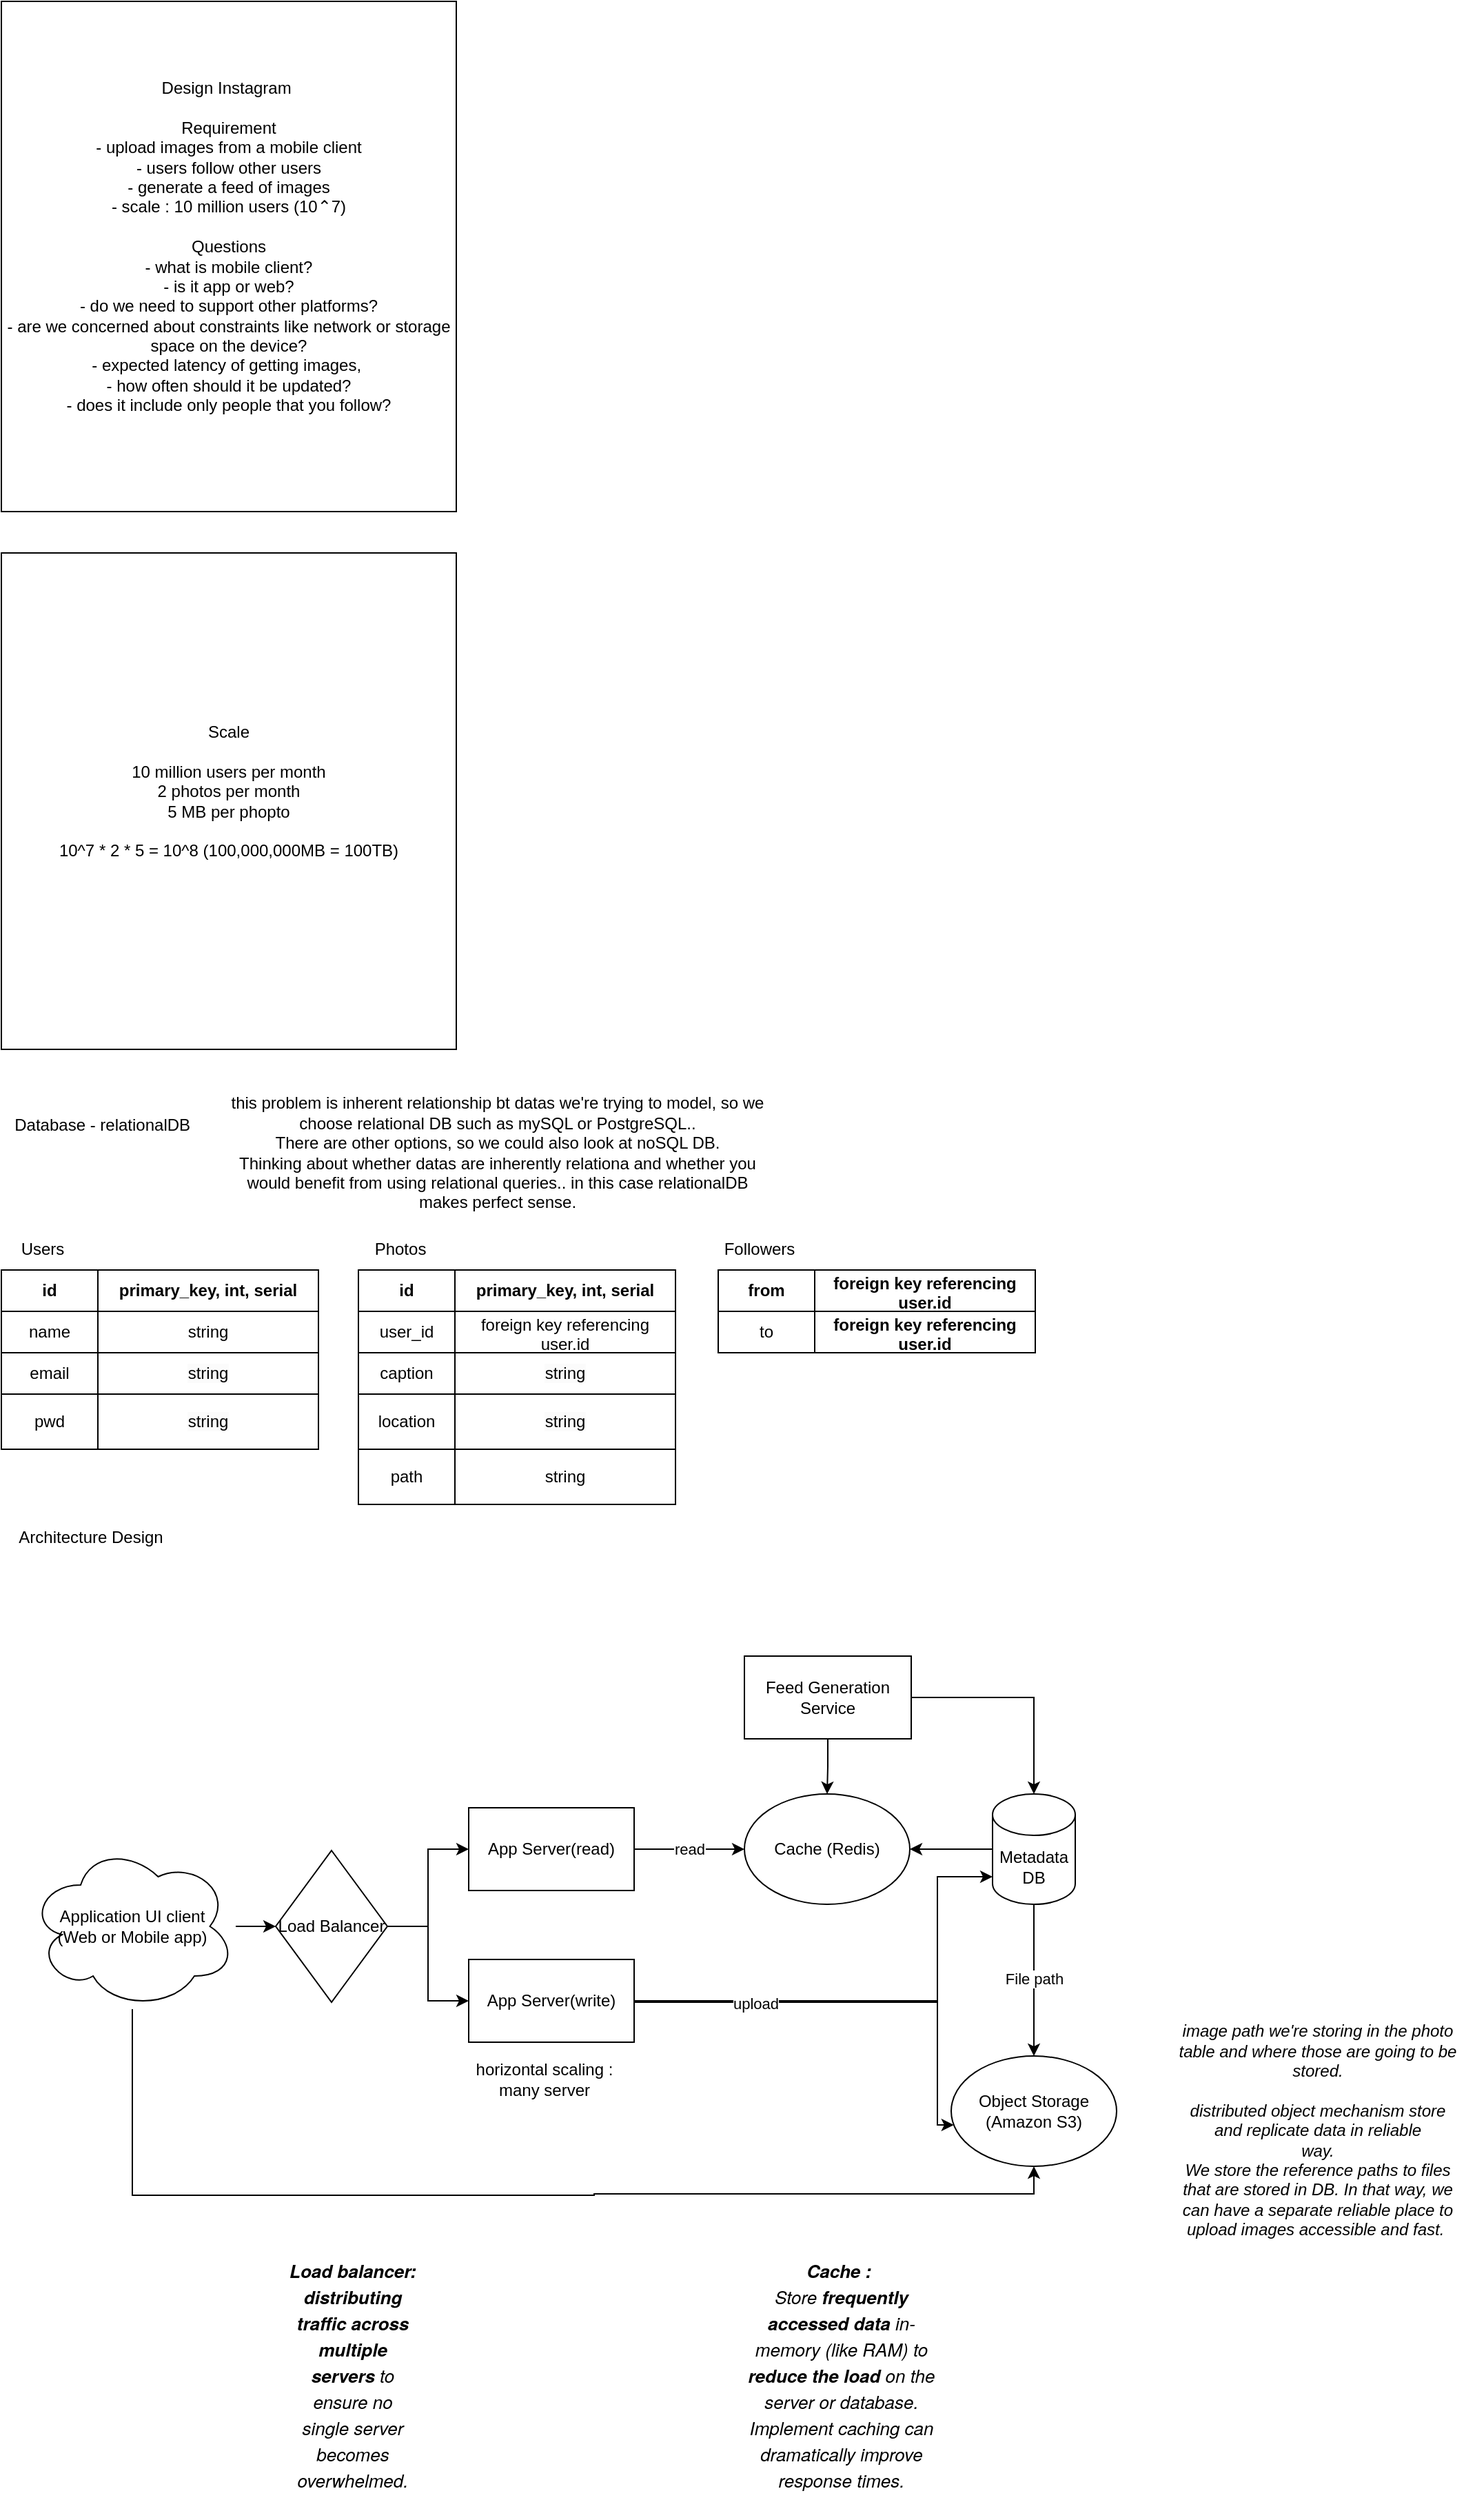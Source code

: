 <mxfile version="24.7.10">
  <diagram name="페이지-1" id="n3FaygGf_qBq6oKuwklL">
    <mxGraphModel dx="1229" dy="1183" grid="1" gridSize="10" guides="1" tooltips="1" connect="1" arrows="1" fold="1" page="1" pageScale="1" pageWidth="827" pageHeight="1169" math="0" shadow="0">
      <root>
        <mxCell id="0" />
        <mxCell id="1" parent="0" />
        <mxCell id="GIXLO-u4NTBJi5lBHRE4-1" value="Design Instagram&amp;nbsp;&lt;div&gt;&lt;br&gt;&lt;/div&gt;&lt;div&gt;Requirement&lt;/div&gt;&lt;div&gt;- upload images from a mobile client&lt;/div&gt;&lt;div&gt;- users follow other users&lt;/div&gt;&lt;div&gt;- generate a feed of images&lt;/div&gt;&lt;div&gt;- scale : 10 million users (10⌃7)&lt;/div&gt;&lt;div&gt;&lt;br&gt;&lt;/div&gt;&lt;div&gt;Questions&lt;/div&gt;&lt;div&gt;- what is mobile client?&lt;/div&gt;&lt;div&gt;- is it app or web?&lt;/div&gt;&lt;div&gt;- do we need to support other platforms?&lt;/div&gt;&lt;div&gt;- are we concerned about constraints like network or storage space on the device?&lt;/div&gt;&lt;div&gt;- expected latency of getting images,&amp;nbsp;&lt;/div&gt;&lt;div&gt;- how often should it be updated?&lt;/div&gt;&lt;div&gt;- does it include only people that you follow?&lt;/div&gt;&lt;div&gt;&lt;br&gt;&lt;/div&gt;" style="rounded=0;whiteSpace=wrap;html=1;" vertex="1" parent="1">
          <mxGeometry x="40" y="40" width="330" height="370" as="geometry" />
        </mxCell>
        <mxCell id="GIXLO-u4NTBJi5lBHRE4-2" value="Scale&lt;div&gt;&lt;br&gt;&lt;div&gt;10 million users per month&lt;/div&gt;&lt;div&gt;2 photos per month&lt;/div&gt;&lt;div&gt;5 MB per phopto&lt;/div&gt;&lt;div&gt;&lt;br&gt;&lt;/div&gt;&lt;div&gt;10^7 * 2 * 5 = 10^8 (100,000,000MB = 100TB)&lt;/div&gt;&lt;div&gt;&lt;br&gt;&lt;/div&gt;&lt;/div&gt;" style="rounded=0;whiteSpace=wrap;html=1;" vertex="1" parent="1">
          <mxGeometry x="40" y="440" width="330" height="360" as="geometry" />
        </mxCell>
        <mxCell id="GIXLO-u4NTBJi5lBHRE4-3" value="" style="shape=table;startSize=0;container=1;collapsible=0;childLayout=tableLayout;" vertex="1" parent="1">
          <mxGeometry x="40" y="960" width="230" height="130" as="geometry" />
        </mxCell>
        <mxCell id="GIXLO-u4NTBJi5lBHRE4-4" value="" style="shape=tableRow;horizontal=0;startSize=0;swimlaneHead=0;swimlaneBody=0;strokeColor=inherit;top=0;left=0;bottom=0;right=0;collapsible=0;dropTarget=0;fillColor=none;points=[[0,0.5],[1,0.5]];portConstraint=eastwest;" vertex="1" parent="GIXLO-u4NTBJi5lBHRE4-3">
          <mxGeometry width="230" height="30" as="geometry" />
        </mxCell>
        <mxCell id="GIXLO-u4NTBJi5lBHRE4-5" value="&lt;b&gt;id&lt;/b&gt;" style="shape=partialRectangle;html=1;whiteSpace=wrap;connectable=0;strokeColor=inherit;overflow=hidden;fillColor=none;top=0;left=0;bottom=0;right=0;pointerEvents=1;" vertex="1" parent="GIXLO-u4NTBJi5lBHRE4-4">
          <mxGeometry width="70" height="30" as="geometry">
            <mxRectangle width="70" height="30" as="alternateBounds" />
          </mxGeometry>
        </mxCell>
        <mxCell id="GIXLO-u4NTBJi5lBHRE4-6" value="&lt;b&gt;primary_key, int, serial&lt;/b&gt;" style="shape=partialRectangle;html=1;whiteSpace=wrap;connectable=0;strokeColor=inherit;overflow=hidden;fillColor=none;top=0;left=0;bottom=0;right=0;pointerEvents=1;" vertex="1" parent="GIXLO-u4NTBJi5lBHRE4-4">
          <mxGeometry x="70" width="160" height="30" as="geometry">
            <mxRectangle width="160" height="30" as="alternateBounds" />
          </mxGeometry>
        </mxCell>
        <mxCell id="GIXLO-u4NTBJi5lBHRE4-17" style="shape=tableRow;horizontal=0;startSize=0;swimlaneHead=0;swimlaneBody=0;strokeColor=inherit;top=0;left=0;bottom=0;right=0;collapsible=0;dropTarget=0;fillColor=none;points=[[0,0.5],[1,0.5]];portConstraint=eastwest;" vertex="1" parent="GIXLO-u4NTBJi5lBHRE4-3">
          <mxGeometry y="30" width="230" height="30" as="geometry" />
        </mxCell>
        <mxCell id="GIXLO-u4NTBJi5lBHRE4-18" value="name" style="shape=partialRectangle;html=1;whiteSpace=wrap;connectable=0;strokeColor=inherit;overflow=hidden;fillColor=none;top=0;left=0;bottom=0;right=0;pointerEvents=1;" vertex="1" parent="GIXLO-u4NTBJi5lBHRE4-17">
          <mxGeometry width="70" height="30" as="geometry">
            <mxRectangle width="70" height="30" as="alternateBounds" />
          </mxGeometry>
        </mxCell>
        <mxCell id="GIXLO-u4NTBJi5lBHRE4-19" value="string" style="shape=partialRectangle;html=1;whiteSpace=wrap;connectable=0;strokeColor=inherit;overflow=hidden;fillColor=none;top=0;left=0;bottom=0;right=0;pointerEvents=1;" vertex="1" parent="GIXLO-u4NTBJi5lBHRE4-17">
          <mxGeometry x="70" width="160" height="30" as="geometry">
            <mxRectangle width="160" height="30" as="alternateBounds" />
          </mxGeometry>
        </mxCell>
        <mxCell id="GIXLO-u4NTBJi5lBHRE4-14" style="shape=tableRow;horizontal=0;startSize=0;swimlaneHead=0;swimlaneBody=0;strokeColor=inherit;top=0;left=0;bottom=0;right=0;collapsible=0;dropTarget=0;fillColor=none;points=[[0,0.5],[1,0.5]];portConstraint=eastwest;" vertex="1" parent="GIXLO-u4NTBJi5lBHRE4-3">
          <mxGeometry y="60" width="230" height="30" as="geometry" />
        </mxCell>
        <mxCell id="GIXLO-u4NTBJi5lBHRE4-15" value="email" style="shape=partialRectangle;html=1;whiteSpace=wrap;connectable=0;strokeColor=inherit;overflow=hidden;fillColor=none;top=0;left=0;bottom=0;right=0;pointerEvents=1;" vertex="1" parent="GIXLO-u4NTBJi5lBHRE4-14">
          <mxGeometry width="70" height="30" as="geometry">
            <mxRectangle width="70" height="30" as="alternateBounds" />
          </mxGeometry>
        </mxCell>
        <mxCell id="GIXLO-u4NTBJi5lBHRE4-16" value="&lt;span style=&quot;caret-color: rgb(0, 0, 0); color: rgb(0, 0, 0); font-family: Helvetica; font-size: 12px; font-style: normal; font-variant-caps: normal; font-weight: 400; letter-spacing: normal; orphans: auto; text-align: center; text-indent: 0px; text-transform: none; white-space: normal; widows: auto; word-spacing: 0px; -webkit-text-stroke-width: 0px; background-color: rgb(251, 251, 251); text-decoration: none; display: inline !important; float: none;&quot;&gt;string&lt;/span&gt;" style="shape=partialRectangle;html=1;whiteSpace=wrap;connectable=0;strokeColor=inherit;overflow=hidden;fillColor=none;top=0;left=0;bottom=0;right=0;pointerEvents=1;" vertex="1" parent="GIXLO-u4NTBJi5lBHRE4-14">
          <mxGeometry x="70" width="160" height="30" as="geometry">
            <mxRectangle width="160" height="30" as="alternateBounds" />
          </mxGeometry>
        </mxCell>
        <mxCell id="GIXLO-u4NTBJi5lBHRE4-7" value="" style="shape=tableRow;horizontal=0;startSize=0;swimlaneHead=0;swimlaneBody=0;strokeColor=inherit;top=0;left=0;bottom=0;right=0;collapsible=0;dropTarget=0;fillColor=none;points=[[0,0.5],[1,0.5]];portConstraint=eastwest;" vertex="1" parent="GIXLO-u4NTBJi5lBHRE4-3">
          <mxGeometry y="90" width="230" height="40" as="geometry" />
        </mxCell>
        <mxCell id="GIXLO-u4NTBJi5lBHRE4-8" value="pwd" style="shape=partialRectangle;html=1;whiteSpace=wrap;connectable=0;strokeColor=inherit;overflow=hidden;fillColor=none;top=0;left=0;bottom=0;right=0;pointerEvents=1;" vertex="1" parent="GIXLO-u4NTBJi5lBHRE4-7">
          <mxGeometry width="70" height="40" as="geometry">
            <mxRectangle width="70" height="40" as="alternateBounds" />
          </mxGeometry>
        </mxCell>
        <mxCell id="GIXLO-u4NTBJi5lBHRE4-9" value="&lt;span style=&quot;caret-color: rgb(0, 0, 0); color: rgb(0, 0, 0); font-family: Helvetica; font-size: 12px; font-style: normal; font-variant-caps: normal; font-weight: 400; letter-spacing: normal; orphans: auto; text-align: center; text-indent: 0px; text-transform: none; white-space: normal; widows: auto; word-spacing: 0px; -webkit-text-stroke-width: 0px; background-color: rgb(251, 251, 251); text-decoration: none; display: inline !important; float: none;&quot;&gt;string&lt;/span&gt;" style="shape=partialRectangle;html=1;whiteSpace=wrap;connectable=0;strokeColor=inherit;overflow=hidden;fillColor=none;top=0;left=0;bottom=0;right=0;pointerEvents=1;" vertex="1" parent="GIXLO-u4NTBJi5lBHRE4-7">
          <mxGeometry x="70" width="160" height="40" as="geometry">
            <mxRectangle width="160" height="40" as="alternateBounds" />
          </mxGeometry>
        </mxCell>
        <mxCell id="GIXLO-u4NTBJi5lBHRE4-11" value="Database - relationalDB&amp;nbsp;" style="text;html=1;align=center;verticalAlign=middle;whiteSpace=wrap;rounded=0;" vertex="1" parent="1">
          <mxGeometry x="40" y="840" width="150" height="30" as="geometry" />
        </mxCell>
        <mxCell id="GIXLO-u4NTBJi5lBHRE4-12" value="this problem is inherent relationship bt datas we&#39;re trying to model, so we choose relational DB such as mySQL or PostgreSQL..&lt;div&gt;There are other options, so we could also look at noSQL DB.&lt;/div&gt;&lt;div&gt;Thinking about whether datas are inherently relationa and whether you would benefit from using relational queries.. in this case relationalDB makes perfect sense.&lt;/div&gt;" style="text;html=1;align=center;verticalAlign=middle;whiteSpace=wrap;rounded=0;" vertex="1" parent="1">
          <mxGeometry x="200" y="850" width="400" height="50" as="geometry" />
        </mxCell>
        <mxCell id="GIXLO-u4NTBJi5lBHRE4-13" value="Users" style="text;html=1;align=center;verticalAlign=middle;whiteSpace=wrap;rounded=0;" vertex="1" parent="1">
          <mxGeometry x="40" y="930" width="60" height="30" as="geometry" />
        </mxCell>
        <mxCell id="GIXLO-u4NTBJi5lBHRE4-20" value="" style="shape=table;startSize=0;container=1;collapsible=0;childLayout=tableLayout;" vertex="1" parent="1">
          <mxGeometry x="299" y="960" width="230" height="170" as="geometry" />
        </mxCell>
        <mxCell id="GIXLO-u4NTBJi5lBHRE4-21" value="" style="shape=tableRow;horizontal=0;startSize=0;swimlaneHead=0;swimlaneBody=0;strokeColor=inherit;top=0;left=0;bottom=0;right=0;collapsible=0;dropTarget=0;fillColor=none;points=[[0,0.5],[1,0.5]];portConstraint=eastwest;" vertex="1" parent="GIXLO-u4NTBJi5lBHRE4-20">
          <mxGeometry width="230" height="30" as="geometry" />
        </mxCell>
        <mxCell id="GIXLO-u4NTBJi5lBHRE4-22" value="&lt;b&gt;id&lt;/b&gt;" style="shape=partialRectangle;html=1;whiteSpace=wrap;connectable=0;strokeColor=inherit;overflow=hidden;fillColor=none;top=0;left=0;bottom=0;right=0;pointerEvents=1;" vertex="1" parent="GIXLO-u4NTBJi5lBHRE4-21">
          <mxGeometry width="70" height="30" as="geometry">
            <mxRectangle width="70" height="30" as="alternateBounds" />
          </mxGeometry>
        </mxCell>
        <mxCell id="GIXLO-u4NTBJi5lBHRE4-23" value="&lt;b&gt;primary_key, int, serial&lt;/b&gt;" style="shape=partialRectangle;html=1;whiteSpace=wrap;connectable=0;strokeColor=inherit;overflow=hidden;fillColor=none;top=0;left=0;bottom=0;right=0;pointerEvents=1;" vertex="1" parent="GIXLO-u4NTBJi5lBHRE4-21">
          <mxGeometry x="70" width="160" height="30" as="geometry">
            <mxRectangle width="160" height="30" as="alternateBounds" />
          </mxGeometry>
        </mxCell>
        <mxCell id="GIXLO-u4NTBJi5lBHRE4-24" style="shape=tableRow;horizontal=0;startSize=0;swimlaneHead=0;swimlaneBody=0;strokeColor=inherit;top=0;left=0;bottom=0;right=0;collapsible=0;dropTarget=0;fillColor=none;points=[[0,0.5],[1,0.5]];portConstraint=eastwest;" vertex="1" parent="GIXLO-u4NTBJi5lBHRE4-20">
          <mxGeometry y="30" width="230" height="30" as="geometry" />
        </mxCell>
        <mxCell id="GIXLO-u4NTBJi5lBHRE4-25" value="user_id" style="shape=partialRectangle;html=1;whiteSpace=wrap;connectable=0;strokeColor=inherit;overflow=hidden;fillColor=none;top=0;left=0;bottom=0;right=0;pointerEvents=1;" vertex="1" parent="GIXLO-u4NTBJi5lBHRE4-24">
          <mxGeometry width="70" height="30" as="geometry">
            <mxRectangle width="70" height="30" as="alternateBounds" />
          </mxGeometry>
        </mxCell>
        <mxCell id="GIXLO-u4NTBJi5lBHRE4-26" value="foreign key referencing user.id" style="shape=partialRectangle;html=1;whiteSpace=wrap;connectable=0;strokeColor=inherit;overflow=hidden;fillColor=none;top=0;left=0;bottom=0;right=0;pointerEvents=1;" vertex="1" parent="GIXLO-u4NTBJi5lBHRE4-24">
          <mxGeometry x="70" width="160" height="30" as="geometry">
            <mxRectangle width="160" height="30" as="alternateBounds" />
          </mxGeometry>
        </mxCell>
        <mxCell id="GIXLO-u4NTBJi5lBHRE4-27" style="shape=tableRow;horizontal=0;startSize=0;swimlaneHead=0;swimlaneBody=0;strokeColor=inherit;top=0;left=0;bottom=0;right=0;collapsible=0;dropTarget=0;fillColor=none;points=[[0,0.5],[1,0.5]];portConstraint=eastwest;" vertex="1" parent="GIXLO-u4NTBJi5lBHRE4-20">
          <mxGeometry y="60" width="230" height="30" as="geometry" />
        </mxCell>
        <mxCell id="GIXLO-u4NTBJi5lBHRE4-28" value="caption" style="shape=partialRectangle;html=1;whiteSpace=wrap;connectable=0;strokeColor=inherit;overflow=hidden;fillColor=none;top=0;left=0;bottom=0;right=0;pointerEvents=1;" vertex="1" parent="GIXLO-u4NTBJi5lBHRE4-27">
          <mxGeometry width="70" height="30" as="geometry">
            <mxRectangle width="70" height="30" as="alternateBounds" />
          </mxGeometry>
        </mxCell>
        <mxCell id="GIXLO-u4NTBJi5lBHRE4-29" value="&lt;span style=&quot;caret-color: rgb(0, 0, 0); color: rgb(0, 0, 0); font-family: Helvetica; font-size: 12px; font-style: normal; font-variant-caps: normal; font-weight: 400; letter-spacing: normal; orphans: auto; text-align: center; text-indent: 0px; text-transform: none; white-space: normal; widows: auto; word-spacing: 0px; -webkit-text-stroke-width: 0px; background-color: rgb(251, 251, 251); text-decoration: none; display: inline !important; float: none;&quot;&gt;string&lt;/span&gt;" style="shape=partialRectangle;html=1;whiteSpace=wrap;connectable=0;strokeColor=inherit;overflow=hidden;fillColor=none;top=0;left=0;bottom=0;right=0;pointerEvents=1;" vertex="1" parent="GIXLO-u4NTBJi5lBHRE4-27">
          <mxGeometry x="70" width="160" height="30" as="geometry">
            <mxRectangle width="160" height="30" as="alternateBounds" />
          </mxGeometry>
        </mxCell>
        <mxCell id="GIXLO-u4NTBJi5lBHRE4-30" value="" style="shape=tableRow;horizontal=0;startSize=0;swimlaneHead=0;swimlaneBody=0;strokeColor=inherit;top=0;left=0;bottom=0;right=0;collapsible=0;dropTarget=0;fillColor=none;points=[[0,0.5],[1,0.5]];portConstraint=eastwest;" vertex="1" parent="GIXLO-u4NTBJi5lBHRE4-20">
          <mxGeometry y="90" width="230" height="40" as="geometry" />
        </mxCell>
        <mxCell id="GIXLO-u4NTBJi5lBHRE4-31" value="location" style="shape=partialRectangle;html=1;whiteSpace=wrap;connectable=0;strokeColor=inherit;overflow=hidden;fillColor=none;top=0;left=0;bottom=0;right=0;pointerEvents=1;" vertex="1" parent="GIXLO-u4NTBJi5lBHRE4-30">
          <mxGeometry width="70" height="40" as="geometry">
            <mxRectangle width="70" height="40" as="alternateBounds" />
          </mxGeometry>
        </mxCell>
        <mxCell id="GIXLO-u4NTBJi5lBHRE4-32" value="&lt;span style=&quot;caret-color: rgb(0, 0, 0); color: rgb(0, 0, 0); font-family: Helvetica; font-size: 12px; font-style: normal; font-variant-caps: normal; font-weight: 400; letter-spacing: normal; orphans: auto; text-align: center; text-indent: 0px; text-transform: none; white-space: normal; widows: auto; word-spacing: 0px; -webkit-text-stroke-width: 0px; background-color: rgb(251, 251, 251); text-decoration: none; display: inline !important; float: none;&quot;&gt;string&lt;/span&gt;" style="shape=partialRectangle;html=1;whiteSpace=wrap;connectable=0;strokeColor=inherit;overflow=hidden;fillColor=none;top=0;left=0;bottom=0;right=0;pointerEvents=1;" vertex="1" parent="GIXLO-u4NTBJi5lBHRE4-30">
          <mxGeometry x="70" width="160" height="40" as="geometry">
            <mxRectangle width="160" height="40" as="alternateBounds" />
          </mxGeometry>
        </mxCell>
        <mxCell id="GIXLO-u4NTBJi5lBHRE4-51" style="shape=tableRow;horizontal=0;startSize=0;swimlaneHead=0;swimlaneBody=0;strokeColor=inherit;top=0;left=0;bottom=0;right=0;collapsible=0;dropTarget=0;fillColor=none;points=[[0,0.5],[1,0.5]];portConstraint=eastwest;" vertex="1" parent="GIXLO-u4NTBJi5lBHRE4-20">
          <mxGeometry y="130" width="230" height="40" as="geometry" />
        </mxCell>
        <mxCell id="GIXLO-u4NTBJi5lBHRE4-52" value="path" style="shape=partialRectangle;html=1;whiteSpace=wrap;connectable=0;strokeColor=inherit;overflow=hidden;fillColor=none;top=0;left=0;bottom=0;right=0;pointerEvents=1;" vertex="1" parent="GIXLO-u4NTBJi5lBHRE4-51">
          <mxGeometry width="70" height="40" as="geometry">
            <mxRectangle width="70" height="40" as="alternateBounds" />
          </mxGeometry>
        </mxCell>
        <mxCell id="GIXLO-u4NTBJi5lBHRE4-53" value="string" style="shape=partialRectangle;html=1;whiteSpace=wrap;connectable=0;strokeColor=inherit;overflow=hidden;fillColor=none;top=0;left=0;bottom=0;right=0;pointerEvents=1;" vertex="1" parent="GIXLO-u4NTBJi5lBHRE4-51">
          <mxGeometry x="70" width="160" height="40" as="geometry">
            <mxRectangle width="160" height="40" as="alternateBounds" />
          </mxGeometry>
        </mxCell>
        <mxCell id="GIXLO-u4NTBJi5lBHRE4-33" value="" style="shape=table;startSize=0;container=1;collapsible=0;childLayout=tableLayout;" vertex="1" parent="1">
          <mxGeometry x="560" y="960" width="230" height="60" as="geometry" />
        </mxCell>
        <mxCell id="GIXLO-u4NTBJi5lBHRE4-34" value="" style="shape=tableRow;horizontal=0;startSize=0;swimlaneHead=0;swimlaneBody=0;strokeColor=inherit;top=0;left=0;bottom=0;right=0;collapsible=0;dropTarget=0;fillColor=none;points=[[0,0.5],[1,0.5]];portConstraint=eastwest;" vertex="1" parent="GIXLO-u4NTBJi5lBHRE4-33">
          <mxGeometry width="230" height="30" as="geometry" />
        </mxCell>
        <mxCell id="GIXLO-u4NTBJi5lBHRE4-35" value="&lt;b&gt;from&lt;/b&gt;" style="shape=partialRectangle;html=1;whiteSpace=wrap;connectable=0;strokeColor=inherit;overflow=hidden;fillColor=none;top=0;left=0;bottom=0;right=0;pointerEvents=1;" vertex="1" parent="GIXLO-u4NTBJi5lBHRE4-34">
          <mxGeometry width="70" height="30" as="geometry">
            <mxRectangle width="70" height="30" as="alternateBounds" />
          </mxGeometry>
        </mxCell>
        <mxCell id="GIXLO-u4NTBJi5lBHRE4-36" value="&lt;b&gt;foreign key referencing user.id&lt;/b&gt;" style="shape=partialRectangle;html=1;whiteSpace=wrap;connectable=0;strokeColor=inherit;overflow=hidden;fillColor=none;top=0;left=0;bottom=0;right=0;pointerEvents=1;" vertex="1" parent="GIXLO-u4NTBJi5lBHRE4-34">
          <mxGeometry x="70" width="160" height="30" as="geometry">
            <mxRectangle width="160" height="30" as="alternateBounds" />
          </mxGeometry>
        </mxCell>
        <mxCell id="GIXLO-u4NTBJi5lBHRE4-37" style="shape=tableRow;horizontal=0;startSize=0;swimlaneHead=0;swimlaneBody=0;strokeColor=inherit;top=0;left=0;bottom=0;right=0;collapsible=0;dropTarget=0;fillColor=none;points=[[0,0.5],[1,0.5]];portConstraint=eastwest;" vertex="1" parent="GIXLO-u4NTBJi5lBHRE4-33">
          <mxGeometry y="30" width="230" height="30" as="geometry" />
        </mxCell>
        <mxCell id="GIXLO-u4NTBJi5lBHRE4-38" value="to" style="shape=partialRectangle;html=1;whiteSpace=wrap;connectable=0;strokeColor=inherit;overflow=hidden;fillColor=none;top=0;left=0;bottom=0;right=0;pointerEvents=1;" vertex="1" parent="GIXLO-u4NTBJi5lBHRE4-37">
          <mxGeometry width="70" height="30" as="geometry">
            <mxRectangle width="70" height="30" as="alternateBounds" />
          </mxGeometry>
        </mxCell>
        <mxCell id="GIXLO-u4NTBJi5lBHRE4-39" value="&lt;b&gt;foreign key referencing user.id&lt;/b&gt;" style="shape=partialRectangle;html=1;whiteSpace=wrap;connectable=0;strokeColor=inherit;overflow=hidden;fillColor=none;top=0;left=0;bottom=0;right=0;pointerEvents=1;" vertex="1" parent="GIXLO-u4NTBJi5lBHRE4-37">
          <mxGeometry x="70" width="160" height="30" as="geometry">
            <mxRectangle width="160" height="30" as="alternateBounds" />
          </mxGeometry>
        </mxCell>
        <mxCell id="GIXLO-u4NTBJi5lBHRE4-46" value="Photos" style="text;html=1;align=center;verticalAlign=middle;resizable=0;points=[];autosize=1;strokeColor=none;fillColor=none;" vertex="1" parent="1">
          <mxGeometry x="299" y="930" width="60" height="30" as="geometry" />
        </mxCell>
        <mxCell id="GIXLO-u4NTBJi5lBHRE4-47" value="Followers" style="text;html=1;align=center;verticalAlign=middle;whiteSpace=wrap;rounded=0;" vertex="1" parent="1">
          <mxGeometry x="560" y="930" width="60" height="30" as="geometry" />
        </mxCell>
        <mxCell id="GIXLO-u4NTBJi5lBHRE4-54" value="Architecture Design" style="text;html=1;align=center;verticalAlign=middle;whiteSpace=wrap;rounded=0;" vertex="1" parent="1">
          <mxGeometry x="40" y="1139" width="130" height="30" as="geometry" />
        </mxCell>
        <mxCell id="GIXLO-u4NTBJi5lBHRE4-57" value="" style="edgeStyle=orthogonalEdgeStyle;rounded=0;orthogonalLoop=1;jettySize=auto;html=1;" edge="1" parent="1" source="GIXLO-u4NTBJi5lBHRE4-55" target="GIXLO-u4NTBJi5lBHRE4-56">
          <mxGeometry relative="1" as="geometry" />
        </mxCell>
        <mxCell id="GIXLO-u4NTBJi5lBHRE4-58" value="File path" style="edgeLabel;html=1;align=center;verticalAlign=middle;resizable=0;points=[];" vertex="1" connectable="0" parent="GIXLO-u4NTBJi5lBHRE4-57">
          <mxGeometry x="-0.024" relative="1" as="geometry">
            <mxPoint as="offset" />
          </mxGeometry>
        </mxCell>
        <mxCell id="GIXLO-u4NTBJi5lBHRE4-65" value="" style="edgeStyle=orthogonalEdgeStyle;rounded=0;orthogonalLoop=1;jettySize=auto;html=1;" edge="1" parent="1" source="GIXLO-u4NTBJi5lBHRE4-55" target="GIXLO-u4NTBJi5lBHRE4-62">
          <mxGeometry relative="1" as="geometry" />
        </mxCell>
        <mxCell id="GIXLO-u4NTBJi5lBHRE4-55" value="Metadata DB" style="shape=cylinder3;whiteSpace=wrap;html=1;boundedLbl=1;backgroundOutline=1;size=15;" vertex="1" parent="1">
          <mxGeometry x="759" y="1340" width="60" height="80" as="geometry" />
        </mxCell>
        <mxCell id="GIXLO-u4NTBJi5lBHRE4-56" value="Object Storage&lt;div&gt;(Amazon S3)&lt;/div&gt;" style="ellipse;whiteSpace=wrap;html=1;" vertex="1" parent="1">
          <mxGeometry x="729" y="1530" width="120" height="80" as="geometry" />
        </mxCell>
        <mxCell id="GIXLO-u4NTBJi5lBHRE4-59" value="&lt;i&gt;image path we&#39;re storing in the photo table and where those are going to be stored.&lt;/i&gt;&lt;div&gt;&lt;i&gt;&lt;br&gt;&lt;/i&gt;&lt;/div&gt;&lt;div&gt;&lt;i&gt;distributed object mechanism store and replicate data in reliable&lt;/i&gt;&lt;/div&gt;&lt;div&gt;&lt;i&gt;way.&lt;/i&gt;&lt;/div&gt;&lt;div&gt;&lt;i&gt;We store the reference paths to files that are stored in DB. In that way, we can have a separate reliable place to upload images accessible and fast.&amp;nbsp;&lt;/i&gt;&lt;/div&gt;" style="text;html=1;align=center;verticalAlign=middle;whiteSpace=wrap;rounded=0;" vertex="1" parent="1">
          <mxGeometry x="890" y="1431" width="210" height="305" as="geometry" />
        </mxCell>
        <mxCell id="GIXLO-u4NTBJi5lBHRE4-63" value="" style="edgeStyle=orthogonalEdgeStyle;rounded=0;orthogonalLoop=1;jettySize=auto;html=1;" edge="1" parent="1" source="GIXLO-u4NTBJi5lBHRE4-60" target="GIXLO-u4NTBJi5lBHRE4-62">
          <mxGeometry relative="1" as="geometry" />
        </mxCell>
        <mxCell id="GIXLO-u4NTBJi5lBHRE4-66" value="read" style="edgeLabel;html=1;align=center;verticalAlign=middle;resizable=0;points=[];" vertex="1" connectable="0" parent="GIXLO-u4NTBJi5lBHRE4-63">
          <mxGeometry relative="1" as="geometry">
            <mxPoint as="offset" />
          </mxGeometry>
        </mxCell>
        <mxCell id="GIXLO-u4NTBJi5lBHRE4-60" value="App Server(read)" style="rounded=0;whiteSpace=wrap;html=1;" vertex="1" parent="1">
          <mxGeometry x="379" y="1350" width="120" height="60" as="geometry" />
        </mxCell>
        <mxCell id="GIXLO-u4NTBJi5lBHRE4-64" value="" style="edgeStyle=orthogonalEdgeStyle;rounded=0;orthogonalLoop=1;jettySize=auto;html=1;" edge="1" parent="1" source="GIXLO-u4NTBJi5lBHRE4-61">
          <mxGeometry relative="1" as="geometry">
            <mxPoint x="759" y="1400" as="targetPoint" />
            <Array as="points">
              <mxPoint x="719" y="1490" />
              <mxPoint x="719" y="1400" />
              <mxPoint x="759" y="1400" />
            </Array>
          </mxGeometry>
        </mxCell>
        <mxCell id="GIXLO-u4NTBJi5lBHRE4-68" style="edgeStyle=orthogonalEdgeStyle;rounded=0;orthogonalLoop=1;jettySize=auto;html=1;" edge="1" parent="1" source="GIXLO-u4NTBJi5lBHRE4-61" target="GIXLO-u4NTBJi5lBHRE4-56">
          <mxGeometry relative="1" as="geometry">
            <Array as="points">
              <mxPoint x="719" y="1491" />
              <mxPoint x="719" y="1580" />
            </Array>
          </mxGeometry>
        </mxCell>
        <mxCell id="GIXLO-u4NTBJi5lBHRE4-72" value="upload" style="edgeLabel;html=1;align=center;verticalAlign=middle;resizable=0;points=[];" vertex="1" connectable="0" parent="GIXLO-u4NTBJi5lBHRE4-68">
          <mxGeometry x="-0.452" y="-1" relative="1" as="geometry">
            <mxPoint as="offset" />
          </mxGeometry>
        </mxCell>
        <mxCell id="GIXLO-u4NTBJi5lBHRE4-61" value="App Server(write)" style="rounded=0;whiteSpace=wrap;html=1;" vertex="1" parent="1">
          <mxGeometry x="379" y="1460" width="120" height="60" as="geometry" />
        </mxCell>
        <mxCell id="GIXLO-u4NTBJi5lBHRE4-62" value="Cache (Redis)" style="ellipse;whiteSpace=wrap;html=1;" vertex="1" parent="1">
          <mxGeometry x="579" y="1340" width="120" height="80" as="geometry" />
        </mxCell>
        <mxCell id="GIXLO-u4NTBJi5lBHRE4-74" value="" style="edgeStyle=orthogonalEdgeStyle;rounded=0;orthogonalLoop=1;jettySize=auto;html=1;" edge="1" parent="1" source="GIXLO-u4NTBJi5lBHRE4-69" target="GIXLO-u4NTBJi5lBHRE4-61">
          <mxGeometry relative="1" as="geometry" />
        </mxCell>
        <mxCell id="GIXLO-u4NTBJi5lBHRE4-75" style="edgeStyle=orthogonalEdgeStyle;rounded=0;orthogonalLoop=1;jettySize=auto;html=1;entryX=0;entryY=0.5;entryDx=0;entryDy=0;" edge="1" parent="1" source="GIXLO-u4NTBJi5lBHRE4-69" target="GIXLO-u4NTBJi5lBHRE4-60">
          <mxGeometry relative="1" as="geometry" />
        </mxCell>
        <mxCell id="GIXLO-u4NTBJi5lBHRE4-69" value="Load Balancer" style="rhombus;whiteSpace=wrap;html=1;" vertex="1" parent="1">
          <mxGeometry x="239" y="1381" width="81" height="110" as="geometry" />
        </mxCell>
        <mxCell id="GIXLO-u4NTBJi5lBHRE4-70" value="horizontal scaling : many server" style="text;html=1;align=center;verticalAlign=middle;whiteSpace=wrap;rounded=0;" vertex="1" parent="1">
          <mxGeometry x="382" y="1511" width="104" height="71" as="geometry" />
        </mxCell>
        <mxCell id="GIXLO-u4NTBJi5lBHRE4-71" value="&lt;p style=&quot;margin: 0px; font-stretch: normal; line-height: normal; font-size-adjust: none; font-kerning: auto; font-variant-alternates: normal; font-variant-ligatures: normal; font-variant-numeric: normal; font-variant-east-asian: normal; font-variant-position: normal; font-feature-settings: normal; font-optical-sizing: auto; font-variation-settings: normal;&quot;&gt;&lt;i&gt;&lt;b style=&quot;font-family: &amp;quot;Helvetica Neue&amp;quot;; font-size: 13px; font-variant-caps: normal;&quot;&gt;Load&amp;nbsp;&lt;/b&gt;&lt;font size=&quot;2&quot; face=&quot;Helvetica Neue&quot;&gt;&lt;b&gt;balancer:&lt;/b&gt;&lt;/font&gt;&lt;/i&gt;&lt;/p&gt;&lt;p style=&quot;margin: 0px; font-variant-caps: normal; font-stretch: normal; font-size: 13px; line-height: normal; font-family: &amp;quot;Helvetica Neue&amp;quot;; font-size-adjust: none; font-kerning: auto; font-variant-alternates: normal; font-variant-ligatures: normal; font-variant-numeric: normal; font-variant-east-asian: normal; font-variant-position: normal; font-feature-settings: normal; font-optical-sizing: auto; font-variation-settings: normal;&quot;&gt;&lt;i&gt;&lt;b&gt;distributing traffic across multiple servers&lt;/b&gt; to ensure no single server becomes overwhelmed.&lt;/i&gt;&lt;/p&gt;" style="text;html=1;align=center;verticalAlign=middle;whiteSpace=wrap;rounded=0;" vertex="1" parent="1">
          <mxGeometry x="250" y="1671" width="90" height="180" as="geometry" />
        </mxCell>
        <mxCell id="GIXLO-u4NTBJi5lBHRE4-77" value="" style="edgeStyle=orthogonalEdgeStyle;rounded=0;orthogonalLoop=1;jettySize=auto;html=1;" edge="1" parent="1" source="GIXLO-u4NTBJi5lBHRE4-76" target="GIXLO-u4NTBJi5lBHRE4-69">
          <mxGeometry relative="1" as="geometry" />
        </mxCell>
        <mxCell id="GIXLO-u4NTBJi5lBHRE4-78" style="edgeStyle=orthogonalEdgeStyle;rounded=0;orthogonalLoop=1;jettySize=auto;html=1;entryX=0.5;entryY=1;entryDx=0;entryDy=0;" edge="1" parent="1" source="GIXLO-u4NTBJi5lBHRE4-76" target="GIXLO-u4NTBJi5lBHRE4-56">
          <mxGeometry relative="1" as="geometry">
            <Array as="points">
              <mxPoint x="135" y="1631" />
              <mxPoint x="470" y="1631" />
              <mxPoint x="470" y="1630" />
              <mxPoint x="789" y="1630" />
            </Array>
          </mxGeometry>
        </mxCell>
        <mxCell id="GIXLO-u4NTBJi5lBHRE4-76" value="Application UI client&lt;div&gt;(Web or Mobile app)&lt;/div&gt;" style="ellipse;shape=cloud;whiteSpace=wrap;html=1;" vertex="1" parent="1">
          <mxGeometry x="60" y="1376" width="150" height="120" as="geometry" />
        </mxCell>
        <mxCell id="GIXLO-u4NTBJi5lBHRE4-79" value="&lt;p style=&quot;margin: 0px; font-variant-caps: normal; font-stretch: normal; font-size: 13px; line-height: normal; font-family: &amp;quot;Helvetica Neue&amp;quot;; font-size-adjust: none; font-kerning: auto; font-variant-alternates: normal; font-variant-ligatures: normal; font-variant-numeric: normal; font-variant-east-asian: normal; font-variant-position: normal; font-feature-settings: normal; font-optical-sizing: auto; font-variation-settings: normal;&quot;&gt;&lt;b&gt;&lt;i&gt;Cache :&amp;nbsp;&lt;/i&gt;&lt;/b&gt;&lt;/p&gt;&lt;p style=&quot;margin: 0px; font-variant-caps: normal; font-stretch: normal; font-size: 13px; line-height: normal; font-family: &amp;quot;Helvetica Neue&amp;quot;; font-size-adjust: none; font-kerning: auto; font-variant-alternates: normal; font-variant-ligatures: normal; font-variant-numeric: normal; font-variant-east-asian: normal; font-variant-position: normal; font-feature-settings: normal; font-optical-sizing: auto; font-variation-settings: normal;&quot;&gt;&lt;i&gt;Store &lt;b&gt;frequently accessed data&lt;/b&gt; in-memory (like RAM) to &lt;b&gt;reduce the load&lt;/b&gt; on the server or database. Implement caching can dramatically improve response times.&lt;/i&gt;&lt;/p&gt;" style="text;html=1;align=center;verticalAlign=middle;whiteSpace=wrap;rounded=0;" vertex="1" parent="1">
          <mxGeometry x="579" y="1681" width="141" height="160" as="geometry" />
        </mxCell>
        <mxCell id="GIXLO-u4NTBJi5lBHRE4-81" value="" style="edgeStyle=orthogonalEdgeStyle;rounded=0;orthogonalLoop=1;jettySize=auto;html=1;" edge="1" parent="1" source="GIXLO-u4NTBJi5lBHRE4-80" target="GIXLO-u4NTBJi5lBHRE4-62">
          <mxGeometry relative="1" as="geometry" />
        </mxCell>
        <mxCell id="GIXLO-u4NTBJi5lBHRE4-80" value="Feed Generation Service" style="rounded=0;whiteSpace=wrap;html=1;" vertex="1" parent="1">
          <mxGeometry x="579" y="1240" width="121" height="60" as="geometry" />
        </mxCell>
        <mxCell id="GIXLO-u4NTBJi5lBHRE4-82" style="edgeStyle=orthogonalEdgeStyle;rounded=0;orthogonalLoop=1;jettySize=auto;html=1;entryX=0.5;entryY=0;entryDx=0;entryDy=0;entryPerimeter=0;" edge="1" parent="1" source="GIXLO-u4NTBJi5lBHRE4-80" target="GIXLO-u4NTBJi5lBHRE4-55">
          <mxGeometry relative="1" as="geometry" />
        </mxCell>
      </root>
    </mxGraphModel>
  </diagram>
</mxfile>
